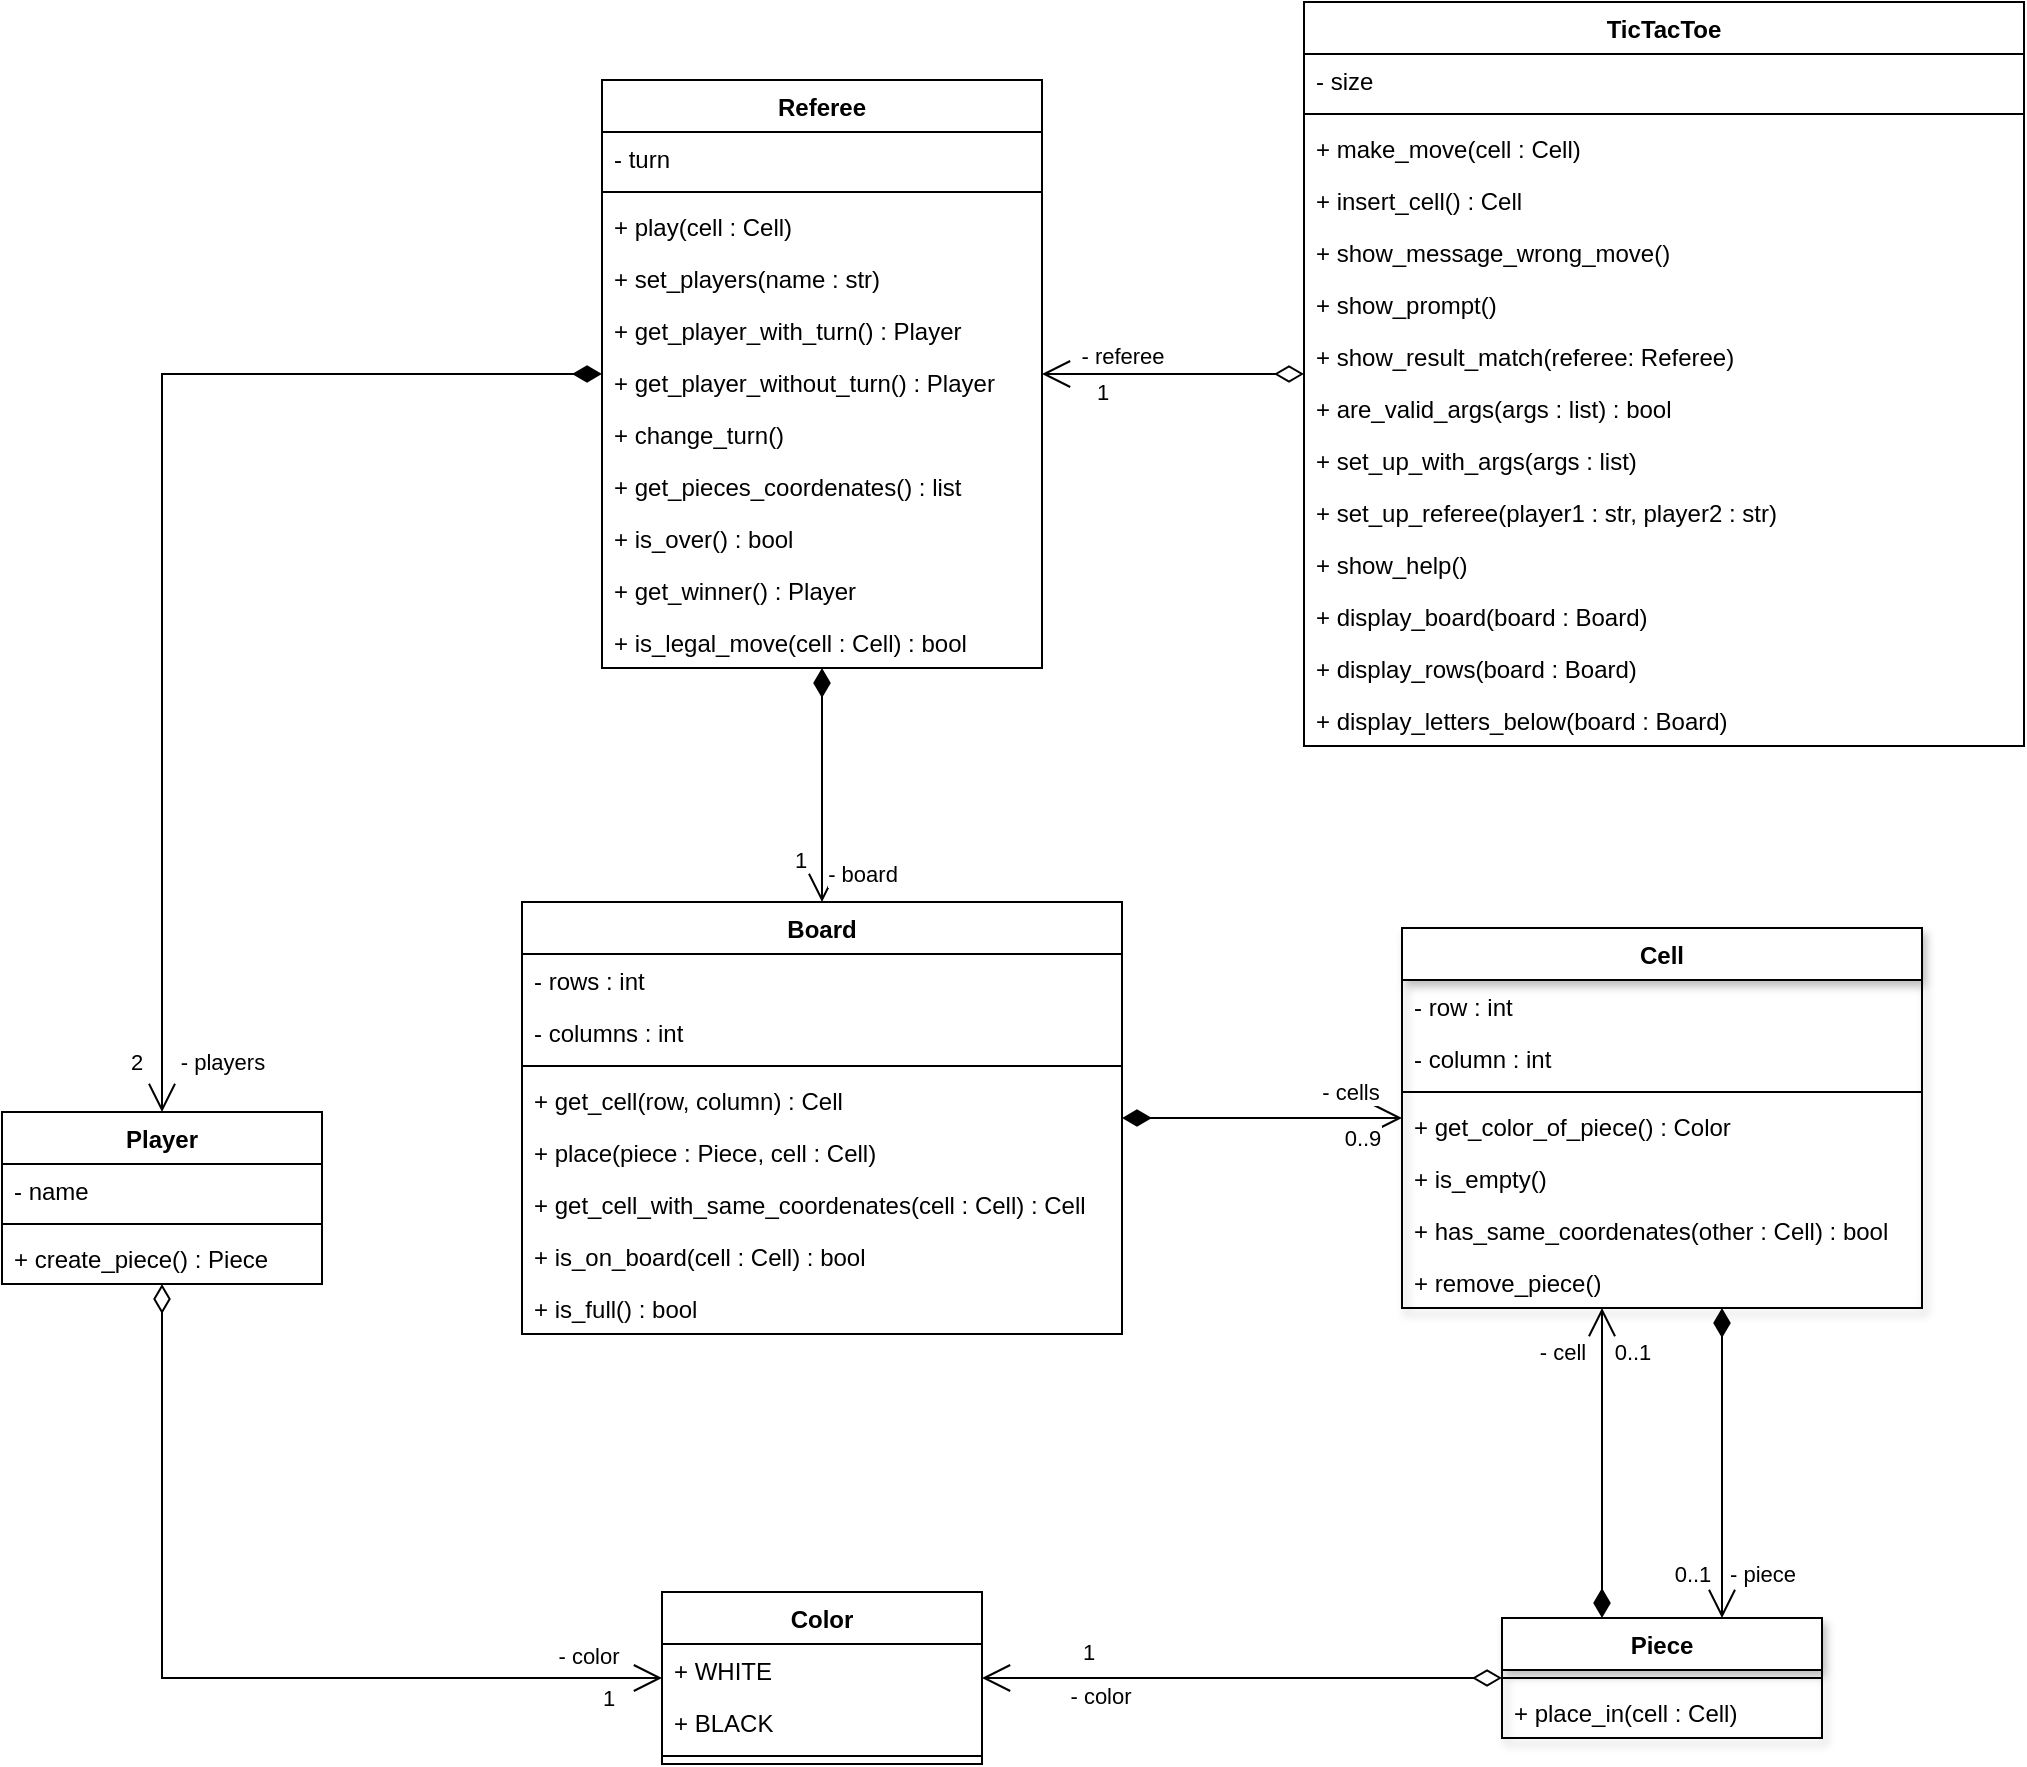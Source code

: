 <mxfile version="13.7.9" type="device"><diagram id="pJAA4H2J4rlsyNb7QPrc" name="Página-1"><mxGraphModel dx="1422" dy="1991" grid="1" gridSize="10" guides="1" tooltips="1" connect="1" arrows="1" fold="1" page="1" pageScale="1" pageWidth="827" pageHeight="1169" math="0" shadow="0"><root><mxCell id="0"/><mxCell id="1" parent="0"/><mxCell id="WEl3vjbmSwUc4cNoa8zA-40" style="edgeStyle=orthogonalEdgeStyle;rounded=0;orthogonalLoop=1;jettySize=auto;html=1;startArrow=diamondThin;startFill=1;startSize=12;endArrow=open;endFill=0;endSize=12;" parent="1" source="WEl3vjbmSwUc4cNoa8zA-1" target="WEl3vjbmSwUc4cNoa8zA-9" edge="1"><mxGeometry relative="1" as="geometry"/></mxCell><mxCell id="WEl3vjbmSwUc4cNoa8zA-43" value="1" style="edgeLabel;html=1;align=center;verticalAlign=middle;resizable=0;points=[];" parent="WEl3vjbmSwUc4cNoa8zA-40" vertex="1" connectable="0"><mxGeometry x="0.684" y="1" relative="1" as="geometry"><mxPoint x="-12" y="-3" as="offset"/></mxGeometry></mxCell><mxCell id="WEl3vjbmSwUc4cNoa8zA-47" value="- board" style="edgeLabel;html=1;align=center;verticalAlign=middle;resizable=0;points=[];" parent="WEl3vjbmSwUc4cNoa8zA-40" vertex="1" connectable="0"><mxGeometry x="0.308" relative="1" as="geometry"><mxPoint x="20" y="26" as="offset"/></mxGeometry></mxCell><mxCell id="WEl3vjbmSwUc4cNoa8zA-41" style="edgeStyle=orthogonalEdgeStyle;rounded=0;orthogonalLoop=1;jettySize=auto;html=1;startArrow=diamondThin;startFill=1;startSize=12;endArrow=open;endFill=0;endSize=12;" parent="1" source="WEl3vjbmSwUc4cNoa8zA-1" target="Gh3OABNrVYu6UPlQQTIa-42" edge="1"><mxGeometry relative="1" as="geometry"><mxPoint x="310" y="290" as="targetPoint"/></mxGeometry></mxCell><mxCell id="WEl3vjbmSwUc4cNoa8zA-42" value="2" style="edgeLabel;html=1;align=center;verticalAlign=middle;resizable=0;points=[];" parent="WEl3vjbmSwUc4cNoa8zA-41" vertex="1" connectable="0"><mxGeometry x="0.854" y="-1" relative="1" as="geometry"><mxPoint x="-12" y="18" as="offset"/></mxGeometry></mxCell><mxCell id="WEl3vjbmSwUc4cNoa8zA-48" value="- players" style="edgeLabel;html=1;align=center;verticalAlign=middle;resizable=0;points=[];" parent="WEl3vjbmSwUc4cNoa8zA-41" vertex="1" connectable="0"><mxGeometry x="0.775" y="-2" relative="1" as="geometry"><mxPoint x="31.97" y="41" as="offset"/></mxGeometry></mxCell><mxCell id="WEl3vjbmSwUc4cNoa8zA-39" style="edgeStyle=orthogonalEdgeStyle;rounded=0;orthogonalLoop=1;jettySize=auto;html=1;startSize=12;endArrow=open;endFill=0;endSize=12;startArrow=diamondThin;startFill=1;" parent="1" source="WEl3vjbmSwUc4cNoa8zA-9" target="Gh3OABNrVYu6UPlQQTIa-2" edge="1"><mxGeometry relative="1" as="geometry"><mxPoint x="830" y="210" as="targetPoint"/></mxGeometry></mxCell><mxCell id="WEl3vjbmSwUc4cNoa8zA-44" value="0..9" style="edgeLabel;html=1;align=center;verticalAlign=middle;resizable=0;points=[];" parent="WEl3vjbmSwUc4cNoa8zA-39" vertex="1" connectable="0"><mxGeometry x="0.762" y="-1" relative="1" as="geometry"><mxPoint x="-4" y="9" as="offset"/></mxGeometry></mxCell><mxCell id="WEl3vjbmSwUc4cNoa8zA-46" value="- cells" style="edgeLabel;html=1;align=center;verticalAlign=middle;resizable=0;points=[];" parent="WEl3vjbmSwUc4cNoa8zA-39" vertex="1" connectable="0"><mxGeometry x="0.273" y="-1" relative="1" as="geometry"><mxPoint x="25.0" y="-14" as="offset"/></mxGeometry></mxCell><mxCell id="Gh3OABNrVYu6UPlQQTIa-19" style="edgeStyle=orthogonalEdgeStyle;rounded=0;orthogonalLoop=1;jettySize=auto;html=1;startArrow=open;startFill=0;startSize=12;endArrow=diamondThin;endFill=1;endSize=12;" parent="1" source="Gh3OABNrVYu6UPlQQTIa-2" target="Gh3OABNrVYu6UPlQQTIa-14" edge="1"><mxGeometry relative="1" as="geometry"><Array as="points"><mxPoint x="1030" y="510"/><mxPoint x="1030" y="510"/></Array></mxGeometry></mxCell><mxCell id="Gh3OABNrVYu6UPlQQTIa-20" value="- cell" style="edgeLabel;html=1;align=center;verticalAlign=middle;resizable=0;points=[];" parent="Gh3OABNrVYu6UPlQQTIa-19" vertex="1" connectable="0"><mxGeometry x="0.48" y="-94" relative="1" as="geometry"><mxPoint x="74" y="-93" as="offset"/></mxGeometry></mxCell><mxCell id="Gh3OABNrVYu6UPlQQTIa-21" value="0..1" style="edgeLabel;html=1;align=center;verticalAlign=middle;resizable=0;points=[];" parent="Gh3OABNrVYu6UPlQQTIa-19" vertex="1" connectable="0"><mxGeometry x="0.48" y="62" relative="1" as="geometry"><mxPoint x="-47" y="-93" as="offset"/></mxGeometry></mxCell><mxCell id="Gh3OABNrVYu6UPlQQTIa-13" style="edgeStyle=orthogonalEdgeStyle;rounded=0;orthogonalLoop=1;jettySize=auto;html=1;startArrow=open;startFill=0;startSize=12;endArrow=diamondThin;endFill=1;endSize=12;" parent="1" source="Gh3OABNrVYu6UPlQQTIa-14" target="Gh3OABNrVYu6UPlQQTIa-2" edge="1"><mxGeometry relative="1" as="geometry"><mxPoint x="1000" y="520" as="sourcePoint"/><Array as="points"><mxPoint x="1090" y="450"/><mxPoint x="1090" y="450"/></Array></mxGeometry></mxCell><mxCell id="Gh3OABNrVYu6UPlQQTIa-22" value="- piece" style="edgeLabel;html=1;align=center;verticalAlign=middle;resizable=0;points=[];" parent="Gh3OABNrVYu6UPlQQTIa-13" vertex="1" connectable="0"><mxGeometry x="0.039" y="-54" relative="1" as="geometry"><mxPoint x="-34" y="58" as="offset"/></mxGeometry></mxCell><mxCell id="Gh3OABNrVYu6UPlQQTIa-23" value="0..1" style="edgeLabel;html=1;align=center;verticalAlign=middle;resizable=0;points=[];" parent="Gh3OABNrVYu6UPlQQTIa-13" vertex="1" connectable="0"><mxGeometry x="0.039" y="-20" relative="1" as="geometry"><mxPoint x="-35" y="58" as="offset"/></mxGeometry></mxCell><mxCell id="Gh3OABNrVYu6UPlQQTIa-34" style="edgeStyle=orthogonalEdgeStyle;rounded=0;orthogonalLoop=1;jettySize=auto;html=1;startArrow=diamondThin;startFill=0;startSize=12;endArrow=open;endFill=0;endSize=12;" parent="1" source="Gh3OABNrVYu6UPlQQTIa-14" target="Gh3OABNrVYu6UPlQQTIa-24" edge="1"><mxGeometry relative="1" as="geometry"/></mxCell><mxCell id="Gh3OABNrVYu6UPlQQTIa-35" value="- color" style="edgeLabel;html=1;align=center;verticalAlign=middle;resizable=0;points=[];" parent="Gh3OABNrVYu6UPlQQTIa-34" vertex="1" connectable="0"><mxGeometry x="0.38" y="2" relative="1" as="geometry"><mxPoint x="-22" y="7" as="offset"/></mxGeometry></mxCell><mxCell id="Gh3OABNrVYu6UPlQQTIa-36" value="1" style="edgeLabel;html=1;align=center;verticalAlign=middle;resizable=0;points=[];" parent="Gh3OABNrVYu6UPlQQTIa-34" vertex="1" connectable="0"><mxGeometry x="0.25" y="1" relative="1" as="geometry"><mxPoint x="-45" y="-14" as="offset"/></mxGeometry></mxCell><mxCell id="Gh3OABNrVYu6UPlQQTIa-37" style="edgeStyle=orthogonalEdgeStyle;rounded=0;orthogonalLoop=1;jettySize=auto;html=1;startArrow=diamondThin;startFill=0;startSize=12;endArrow=open;endFill=0;endSize=12;" parent="1" source="Gh3OABNrVYu6UPlQQTIa-42" target="Gh3OABNrVYu6UPlQQTIa-24" edge="1"><mxGeometry relative="1" as="geometry"><mxPoint x="310" y="350" as="sourcePoint"/><Array as="points"><mxPoint x="310" y="563"/></Array></mxGeometry></mxCell><mxCell id="Gh3OABNrVYu6UPlQQTIa-38" value="- color" style="edgeLabel;html=1;align=center;verticalAlign=middle;resizable=0;points=[];" parent="Gh3OABNrVYu6UPlQQTIa-37" vertex="1" connectable="0"><mxGeometry x="0.779" relative="1" as="geometry"><mxPoint x="12" y="-11" as="offset"/></mxGeometry></mxCell><mxCell id="Gh3OABNrVYu6UPlQQTIa-39" value="1" style="edgeLabel;html=1;align=center;verticalAlign=middle;resizable=0;points=[];" parent="Gh3OABNrVYu6UPlQQTIa-37" vertex="1" connectable="0"><mxGeometry x="0.77" y="3" relative="1" as="geometry"><mxPoint x="24" y="13" as="offset"/></mxGeometry></mxCell><mxCell id="Gh3OABNrVYu6UPlQQTIa-24" value="Color" style="swimlane;fontStyle=1;align=center;verticalAlign=top;childLayout=stackLayout;horizontal=1;startSize=26;horizontalStack=0;resizeParent=1;resizeParentMax=0;resizeLast=0;collapsible=1;marginBottom=0;" parent="1" vertex="1"><mxGeometry x="560" y="520" width="160" height="86" as="geometry"/></mxCell><mxCell id="Gh3OABNrVYu6UPlQQTIa-25" value="+ WHITE" style="text;strokeColor=none;fillColor=none;align=left;verticalAlign=top;spacingLeft=4;spacingRight=4;overflow=hidden;rotatable=0;points=[[0,0.5],[1,0.5]];portConstraint=eastwest;" parent="Gh3OABNrVYu6UPlQQTIa-24" vertex="1"><mxGeometry y="26" width="160" height="26" as="geometry"/></mxCell><mxCell id="Gh3OABNrVYu6UPlQQTIa-33" value="+ BLACK" style="text;strokeColor=none;fillColor=none;align=left;verticalAlign=top;spacingLeft=4;spacingRight=4;overflow=hidden;rotatable=0;points=[[0,0.5],[1,0.5]];portConstraint=eastwest;" parent="Gh3OABNrVYu6UPlQQTIa-24" vertex="1"><mxGeometry y="52" width="160" height="26" as="geometry"/></mxCell><mxCell id="Gh3OABNrVYu6UPlQQTIa-26" value="" style="line;strokeWidth=1;fillColor=none;align=left;verticalAlign=middle;spacingTop=-1;spacingLeft=3;spacingRight=3;rotatable=0;labelPosition=right;points=[];portConstraint=eastwest;" parent="Gh3OABNrVYu6UPlQQTIa-24" vertex="1"><mxGeometry y="78" width="160" height="8" as="geometry"/></mxCell><mxCell id="Gh3OABNrVYu6UPlQQTIa-42" value="Player" style="swimlane;fontStyle=1;align=center;verticalAlign=top;childLayout=stackLayout;horizontal=1;startSize=26;horizontalStack=0;resizeParent=1;resizeParentMax=0;resizeLast=0;collapsible=1;marginBottom=0;" parent="1" vertex="1"><mxGeometry x="230" y="280" width="160" height="86" as="geometry"/></mxCell><mxCell id="Gh3OABNrVYu6UPlQQTIa-43" value="- name" style="text;strokeColor=none;fillColor=none;align=left;verticalAlign=top;spacingLeft=4;spacingRight=4;overflow=hidden;rotatable=0;points=[[0,0.5],[1,0.5]];portConstraint=eastwest;" parent="Gh3OABNrVYu6UPlQQTIa-42" vertex="1"><mxGeometry y="26" width="160" height="26" as="geometry"/></mxCell><mxCell id="Gh3OABNrVYu6UPlQQTIa-45" value="" style="line;strokeWidth=1;fillColor=none;align=left;verticalAlign=middle;spacingTop=-1;spacingLeft=3;spacingRight=3;rotatable=0;labelPosition=right;points=[];portConstraint=eastwest;" parent="Gh3OABNrVYu6UPlQQTIa-42" vertex="1"><mxGeometry y="52" width="160" height="8" as="geometry"/></mxCell><mxCell id="Gh3OABNrVYu6UPlQQTIa-46" value="+ create_piece() : Piece" style="text;strokeColor=none;fillColor=none;align=left;verticalAlign=top;spacingLeft=4;spacingRight=4;overflow=hidden;rotatable=0;points=[[0,0.5],[1,0.5]];portConstraint=eastwest;" parent="Gh3OABNrVYu6UPlQQTIa-42" vertex="1"><mxGeometry y="60" width="160" height="26" as="geometry"/></mxCell><mxCell id="Gh3OABNrVYu6UPlQQTIa-2" value="Cell" style="swimlane;fontStyle=1;align=center;verticalAlign=top;childLayout=stackLayout;horizontal=1;startSize=26;horizontalStack=0;resizeParent=1;resizeParentMax=0;resizeLast=0;collapsible=1;marginBottom=0;shadow=1;" parent="1" vertex="1"><mxGeometry x="930" y="188" width="260" height="190" as="geometry"/></mxCell><mxCell id="Gh3OABNrVYu6UPlQQTIa-3" value="- row : int" style="text;strokeColor=none;fillColor=none;align=left;verticalAlign=top;spacingLeft=4;spacingRight=4;overflow=hidden;rotatable=0;points=[[0,0.5],[1,0.5]];portConstraint=eastwest;" parent="Gh3OABNrVYu6UPlQQTIa-2" vertex="1"><mxGeometry y="26" width="260" height="26" as="geometry"/></mxCell><mxCell id="Gh3OABNrVYu6UPlQQTIa-48" value="- column : int" style="text;strokeColor=none;fillColor=none;align=left;verticalAlign=top;spacingLeft=4;spacingRight=4;overflow=hidden;rotatable=0;points=[[0,0.5],[1,0.5]];portConstraint=eastwest;" parent="Gh3OABNrVYu6UPlQQTIa-2" vertex="1"><mxGeometry y="52" width="260" height="26" as="geometry"/></mxCell><mxCell id="Gh3OABNrVYu6UPlQQTIa-4" value="" style="line;strokeWidth=1;fillColor=none;align=left;verticalAlign=middle;spacingTop=-1;spacingLeft=3;spacingRight=3;rotatable=0;labelPosition=right;points=[];portConstraint=eastwest;" parent="Gh3OABNrVYu6UPlQQTIa-2" vertex="1"><mxGeometry y="78" width="260" height="8" as="geometry"/></mxCell><mxCell id="Gh3OABNrVYu6UPlQQTIa-5" value="+ get_color_of_piece() : Color" style="text;strokeColor=none;fillColor=none;align=left;verticalAlign=top;spacingLeft=4;spacingRight=4;overflow=hidden;rotatable=0;points=[[0,0.5],[1,0.5]];portConstraint=eastwest;" parent="Gh3OABNrVYu6UPlQQTIa-2" vertex="1"><mxGeometry y="86" width="260" height="26" as="geometry"/></mxCell><mxCell id="Gh3OABNrVYu6UPlQQTIa-47" value="+ is_empty()" style="text;strokeColor=none;fillColor=none;align=left;verticalAlign=top;spacingLeft=4;spacingRight=4;overflow=hidden;rotatable=0;points=[[0,0.5],[1,0.5]];portConstraint=eastwest;" parent="Gh3OABNrVYu6UPlQQTIa-2" vertex="1"><mxGeometry y="112" width="260" height="26" as="geometry"/></mxCell><mxCell id="Gh3OABNrVYu6UPlQQTIa-49" value="+ has_same_coordenates(other : Cell) : bool" style="text;strokeColor=none;fillColor=none;align=left;verticalAlign=top;spacingLeft=4;spacingRight=4;overflow=hidden;rotatable=0;points=[[0,0.5],[1,0.5]];portConstraint=eastwest;" parent="Gh3OABNrVYu6UPlQQTIa-2" vertex="1"><mxGeometry y="138" width="260" height="26" as="geometry"/></mxCell><mxCell id="Gh3OABNrVYu6UPlQQTIa-50" value="+ remove_piece()" style="text;strokeColor=none;fillColor=none;align=left;verticalAlign=top;spacingLeft=4;spacingRight=4;overflow=hidden;rotatable=0;points=[[0,0.5],[1,0.5]];portConstraint=eastwest;" parent="Gh3OABNrVYu6UPlQQTIa-2" vertex="1"><mxGeometry y="164" width="260" height="26" as="geometry"/></mxCell><mxCell id="Gh3OABNrVYu6UPlQQTIa-14" value="Piece" style="swimlane;fontStyle=1;align=center;verticalAlign=top;childLayout=stackLayout;horizontal=1;startSize=26;horizontalStack=0;resizeParent=1;resizeParentMax=0;resizeLast=0;collapsible=1;marginBottom=0;shadow=1;" parent="1" vertex="1"><mxGeometry x="980" y="533" width="160" height="60" as="geometry"/></mxCell><mxCell id="Gh3OABNrVYu6UPlQQTIa-16" value="" style="line;strokeWidth=1;fillColor=none;align=left;verticalAlign=middle;spacingTop=-1;spacingLeft=3;spacingRight=3;rotatable=0;labelPosition=right;points=[];portConstraint=eastwest;" parent="Gh3OABNrVYu6UPlQQTIa-14" vertex="1"><mxGeometry y="26" width="160" height="8" as="geometry"/></mxCell><mxCell id="Gh3OABNrVYu6UPlQQTIa-17" value="+ place_in(cell : Cell)" style="text;strokeColor=none;fillColor=none;align=left;verticalAlign=top;spacingLeft=4;spacingRight=4;overflow=hidden;rotatable=0;points=[[0,0.5],[1,0.5]];portConstraint=eastwest;" parent="Gh3OABNrVYu6UPlQQTIa-14" vertex="1"><mxGeometry y="34" width="160" height="26" as="geometry"/></mxCell><mxCell id="Gh3OABNrVYu6UPlQQTIa-83" style="edgeStyle=orthogonalEdgeStyle;rounded=0;orthogonalLoop=1;jettySize=auto;html=1;startArrow=diamondThin;startFill=0;startSize=12;endArrow=open;endFill=0;endSize=12;" parent="1" source="Gh3OABNrVYu6UPlQQTIa-60" target="WEl3vjbmSwUc4cNoa8zA-1" edge="1"><mxGeometry relative="1" as="geometry"/></mxCell><mxCell id="Gh3OABNrVYu6UPlQQTIa-84" value="- referee" style="edgeLabel;html=1;align=center;verticalAlign=middle;resizable=0;points=[];" parent="Gh3OABNrVYu6UPlQQTIa-83" vertex="1" connectable="0"><mxGeometry x="0.267" relative="1" as="geometry"><mxPoint x="-8" y="-9" as="offset"/></mxGeometry></mxCell><mxCell id="Gh3OABNrVYu6UPlQQTIa-85" value="1" style="edgeLabel;html=1;align=center;verticalAlign=middle;resizable=0;points=[];" parent="Gh3OABNrVYu6UPlQQTIa-83" vertex="1" connectable="0"><mxGeometry x="0.221" y="3" relative="1" as="geometry"><mxPoint x="-21" y="6" as="offset"/></mxGeometry></mxCell><mxCell id="Gh3OABNrVYu6UPlQQTIa-60" value="TicTacToe" style="swimlane;fontStyle=1;align=center;verticalAlign=top;childLayout=stackLayout;horizontal=1;startSize=26;horizontalStack=0;resizeParent=1;resizeParentMax=0;resizeLast=0;collapsible=1;marginBottom=0;" parent="1" vertex="1"><mxGeometry x="881" y="-275" width="360" height="372" as="geometry"/></mxCell><mxCell id="Gh3OABNrVYu6UPlQQTIa-81" value="- size" style="text;strokeColor=none;fillColor=none;align=left;verticalAlign=top;spacingLeft=4;spacingRight=4;overflow=hidden;rotatable=0;points=[[0,0.5],[1,0.5]];portConstraint=eastwest;" parent="Gh3OABNrVYu6UPlQQTIa-60" vertex="1"><mxGeometry y="26" width="360" height="26" as="geometry"/></mxCell><mxCell id="Gh3OABNrVYu6UPlQQTIa-61" value="" style="line;strokeWidth=1;fillColor=none;align=left;verticalAlign=middle;spacingTop=-1;spacingLeft=3;spacingRight=3;rotatable=0;labelPosition=right;points=[];portConstraint=eastwest;" parent="Gh3OABNrVYu6UPlQQTIa-60" vertex="1"><mxGeometry y="52" width="360" height="8" as="geometry"/></mxCell><mxCell id="Gh3OABNrVYu6UPlQQTIa-63" value="+ make_move(cell : Cell)" style="text;strokeColor=none;fillColor=none;align=left;verticalAlign=top;spacingLeft=4;spacingRight=4;overflow=hidden;rotatable=0;points=[[0,0.5],[1,0.5]];portConstraint=eastwest;" parent="Gh3OABNrVYu6UPlQQTIa-60" vertex="1"><mxGeometry y="60" width="360" height="26" as="geometry"/></mxCell><mxCell id="Gh3OABNrVYu6UPlQQTIa-70" value="+ insert_cell() : Cell" style="text;strokeColor=none;fillColor=none;align=left;verticalAlign=top;spacingLeft=4;spacingRight=4;overflow=hidden;rotatable=0;points=[[0,0.5],[1,0.5]];portConstraint=eastwest;" parent="Gh3OABNrVYu6UPlQQTIa-60" vertex="1"><mxGeometry y="86" width="360" height="26" as="geometry"/></mxCell><mxCell id="Gh3OABNrVYu6UPlQQTIa-71" value="+ show_message_wrong_move()" style="text;strokeColor=none;fillColor=none;align=left;verticalAlign=top;spacingLeft=4;spacingRight=4;overflow=hidden;rotatable=0;points=[[0,0.5],[1,0.5]];portConstraint=eastwest;" parent="Gh3OABNrVYu6UPlQQTIa-60" vertex="1"><mxGeometry y="112" width="360" height="26" as="geometry"/></mxCell><mxCell id="Gh3OABNrVYu6UPlQQTIa-72" value="+ show_prompt()" style="text;strokeColor=none;fillColor=none;align=left;verticalAlign=top;spacingLeft=4;spacingRight=4;overflow=hidden;rotatable=0;points=[[0,0.5],[1,0.5]];portConstraint=eastwest;" parent="Gh3OABNrVYu6UPlQQTIa-60" vertex="1"><mxGeometry y="138" width="360" height="26" as="geometry"/></mxCell><mxCell id="Gh3OABNrVYu6UPlQQTIa-73" value="+ show_result_match(referee: Referee)" style="text;strokeColor=none;fillColor=none;align=left;verticalAlign=top;spacingLeft=4;spacingRight=4;overflow=hidden;rotatable=0;points=[[0,0.5],[1,0.5]];portConstraint=eastwest;" parent="Gh3OABNrVYu6UPlQQTIa-60" vertex="1"><mxGeometry y="164" width="360" height="26" as="geometry"/></mxCell><mxCell id="Gh3OABNrVYu6UPlQQTIa-74" value="+ are_valid_args(args : list) : bool" style="text;strokeColor=none;fillColor=none;align=left;verticalAlign=top;spacingLeft=4;spacingRight=4;overflow=hidden;rotatable=0;points=[[0,0.5],[1,0.5]];portConstraint=eastwest;" parent="Gh3OABNrVYu6UPlQQTIa-60" vertex="1"><mxGeometry y="190" width="360" height="26" as="geometry"/></mxCell><mxCell id="Gh3OABNrVYu6UPlQQTIa-75" value="+ set_up_with_args(args : list)" style="text;strokeColor=none;fillColor=none;align=left;verticalAlign=top;spacingLeft=4;spacingRight=4;overflow=hidden;rotatable=0;points=[[0,0.5],[1,0.5]];portConstraint=eastwest;" parent="Gh3OABNrVYu6UPlQQTIa-60" vertex="1"><mxGeometry y="216" width="360" height="26" as="geometry"/></mxCell><mxCell id="Gh3OABNrVYu6UPlQQTIa-76" value="+ set_up_referee(player1 : str, player2 : str)" style="text;strokeColor=none;fillColor=none;align=left;verticalAlign=top;spacingLeft=4;spacingRight=4;overflow=hidden;rotatable=0;points=[[0,0.5],[1,0.5]];portConstraint=eastwest;" parent="Gh3OABNrVYu6UPlQQTIa-60" vertex="1"><mxGeometry y="242" width="360" height="26" as="geometry"/></mxCell><mxCell id="Gh3OABNrVYu6UPlQQTIa-77" value="+ show_help()" style="text;strokeColor=none;fillColor=none;align=left;verticalAlign=top;spacingLeft=4;spacingRight=4;overflow=hidden;rotatable=0;points=[[0,0.5],[1,0.5]];portConstraint=eastwest;" parent="Gh3OABNrVYu6UPlQQTIa-60" vertex="1"><mxGeometry y="268" width="360" height="26" as="geometry"/></mxCell><mxCell id="Gh3OABNrVYu6UPlQQTIa-78" value="+ display_board(board : Board)" style="text;strokeColor=none;fillColor=none;align=left;verticalAlign=top;spacingLeft=4;spacingRight=4;overflow=hidden;rotatable=0;points=[[0,0.5],[1,0.5]];portConstraint=eastwest;" parent="Gh3OABNrVYu6UPlQQTIa-60" vertex="1"><mxGeometry y="294" width="360" height="26" as="geometry"/></mxCell><mxCell id="Gh3OABNrVYu6UPlQQTIa-79" value="+ display_rows(board : Board)" style="text;strokeColor=none;fillColor=none;align=left;verticalAlign=top;spacingLeft=4;spacingRight=4;overflow=hidden;rotatable=0;points=[[0,0.5],[1,0.5]];portConstraint=eastwest;" parent="Gh3OABNrVYu6UPlQQTIa-60" vertex="1"><mxGeometry y="320" width="360" height="26" as="geometry"/></mxCell><mxCell id="Gh3OABNrVYu6UPlQQTIa-80" value="+ display_letters_below(board : Board)" style="text;strokeColor=none;fillColor=none;align=left;verticalAlign=top;spacingLeft=4;spacingRight=4;overflow=hidden;rotatable=0;points=[[0,0.5],[1,0.5]];portConstraint=eastwest;" parent="Gh3OABNrVYu6UPlQQTIa-60" vertex="1"><mxGeometry y="346" width="360" height="26" as="geometry"/></mxCell><mxCell id="WEl3vjbmSwUc4cNoa8zA-9" value="Board" style="swimlane;fontStyle=1;align=center;verticalAlign=top;childLayout=stackLayout;horizontal=1;startSize=26;horizontalStack=0;resizeParent=1;resizeParentMax=0;resizeLast=0;collapsible=1;marginBottom=0;" parent="1" vertex="1"><mxGeometry x="490" y="175" width="300" height="216" as="geometry"/></mxCell><mxCell id="WEl3vjbmSwUc4cNoa8zA-10" value="- rows : int" style="text;strokeColor=none;fillColor=none;align=left;verticalAlign=top;spacingLeft=4;spacingRight=4;overflow=hidden;rotatable=0;points=[[0,0.5],[1,0.5]];portConstraint=eastwest;" parent="WEl3vjbmSwUc4cNoa8zA-9" vertex="1"><mxGeometry y="26" width="300" height="26" as="geometry"/></mxCell><mxCell id="Gh3OABNrVYu6UPlQQTIa-51" value="- columns : int" style="text;strokeColor=none;fillColor=none;align=left;verticalAlign=top;spacingLeft=4;spacingRight=4;overflow=hidden;rotatable=0;points=[[0,0.5],[1,0.5]];portConstraint=eastwest;" parent="WEl3vjbmSwUc4cNoa8zA-9" vertex="1"><mxGeometry y="52" width="300" height="26" as="geometry"/></mxCell><mxCell id="WEl3vjbmSwUc4cNoa8zA-11" value="" style="line;strokeWidth=1;fillColor=none;align=left;verticalAlign=middle;spacingTop=-1;spacingLeft=3;spacingRight=3;rotatable=0;labelPosition=right;points=[];portConstraint=eastwest;" parent="WEl3vjbmSwUc4cNoa8zA-9" vertex="1"><mxGeometry y="78" width="300" height="8" as="geometry"/></mxCell><mxCell id="5hEEl2J-aamBGG8OhEXT-2" value="+ get_cell(row, column) : Cell" style="text;strokeColor=none;fillColor=none;align=left;verticalAlign=top;spacingLeft=4;spacingRight=4;overflow=hidden;rotatable=0;points=[[0,0.5],[1,0.5]];portConstraint=eastwest;" vertex="1" parent="WEl3vjbmSwUc4cNoa8zA-9"><mxGeometry y="86" width="300" height="26" as="geometry"/></mxCell><mxCell id="WEl3vjbmSwUc4cNoa8zA-12" value="+ place(piece : Piece, cell : Cell)" style="text;strokeColor=none;fillColor=none;align=left;verticalAlign=top;spacingLeft=4;spacingRight=4;overflow=hidden;rotatable=0;points=[[0,0.5],[1,0.5]];portConstraint=eastwest;" parent="WEl3vjbmSwUc4cNoa8zA-9" vertex="1"><mxGeometry y="112" width="300" height="26" as="geometry"/></mxCell><mxCell id="Gh3OABNrVYu6UPlQQTIa-52" value="+ get_cell_with_same_coordenates(cell : Cell) : Cell" style="text;strokeColor=none;fillColor=none;align=left;verticalAlign=top;spacingLeft=4;spacingRight=4;overflow=hidden;rotatable=0;points=[[0,0.5],[1,0.5]];portConstraint=eastwest;" parent="WEl3vjbmSwUc4cNoa8zA-9" vertex="1"><mxGeometry y="138" width="300" height="26" as="geometry"/></mxCell><mxCell id="Gh3OABNrVYu6UPlQQTIa-53" value="+ is_on_board(cell : Cell) : bool" style="text;strokeColor=none;fillColor=none;align=left;verticalAlign=top;spacingLeft=4;spacingRight=4;overflow=hidden;rotatable=0;points=[[0,0.5],[1,0.5]];portConstraint=eastwest;" parent="WEl3vjbmSwUc4cNoa8zA-9" vertex="1"><mxGeometry y="164" width="300" height="26" as="geometry"/></mxCell><mxCell id="Gh3OABNrVYu6UPlQQTIa-54" value="+ is_full() : bool" style="text;strokeColor=none;fillColor=none;align=left;verticalAlign=top;spacingLeft=4;spacingRight=4;overflow=hidden;rotatable=0;points=[[0,0.5],[1,0.5]];portConstraint=eastwest;" parent="WEl3vjbmSwUc4cNoa8zA-9" vertex="1"><mxGeometry y="190" width="300" height="26" as="geometry"/></mxCell><mxCell id="WEl3vjbmSwUc4cNoa8zA-1" value="Referee" style="swimlane;fontStyle=1;align=center;verticalAlign=top;childLayout=stackLayout;horizontal=1;startSize=26;horizontalStack=0;resizeParent=1;resizeParentMax=0;resizeLast=0;collapsible=1;marginBottom=0;" parent="1" vertex="1"><mxGeometry x="530" y="-236" width="220" height="294" as="geometry"/></mxCell><mxCell id="Ye6SLbB81qxNKy2MGr2A-1" value="- turn" style="text;strokeColor=none;fillColor=none;align=left;verticalAlign=top;spacingLeft=4;spacingRight=4;overflow=hidden;rotatable=0;points=[[0,0.5],[1,0.5]];portConstraint=eastwest;" parent="WEl3vjbmSwUc4cNoa8zA-1" vertex="1"><mxGeometry y="26" width="220" height="26" as="geometry"/></mxCell><mxCell id="WEl3vjbmSwUc4cNoa8zA-3" value="" style="line;strokeWidth=1;fillColor=none;align=left;verticalAlign=middle;spacingTop=-1;spacingLeft=3;spacingRight=3;rotatable=0;labelPosition=right;points=[];portConstraint=eastwest;" parent="WEl3vjbmSwUc4cNoa8zA-1" vertex="1"><mxGeometry y="52" width="220" height="8" as="geometry"/></mxCell><mxCell id="WEl3vjbmSwUc4cNoa8zA-4" value="+ play(cell : Cell)" style="text;strokeColor=none;fillColor=none;align=left;verticalAlign=top;spacingLeft=4;spacingRight=4;overflow=hidden;rotatable=0;points=[[0,0.5],[1,0.5]];portConstraint=eastwest;" parent="WEl3vjbmSwUc4cNoa8zA-1" vertex="1"><mxGeometry y="60" width="220" height="26" as="geometry"/></mxCell><mxCell id="Gh3OABNrVYu6UPlQQTIa-1" value="+ set_players(name : str)" style="text;strokeColor=none;fillColor=none;align=left;verticalAlign=top;spacingLeft=4;spacingRight=4;overflow=hidden;rotatable=0;points=[[0,0.5],[1,0.5]];portConstraint=eastwest;" parent="WEl3vjbmSwUc4cNoa8zA-1" vertex="1"><mxGeometry y="86" width="220" height="26" as="geometry"/></mxCell><mxCell id="Gh3OABNrVYu6UPlQQTIa-55" value="+ get_player_with_turn() : Player" style="text;strokeColor=none;fillColor=none;align=left;verticalAlign=top;spacingLeft=4;spacingRight=4;overflow=hidden;rotatable=0;points=[[0,0.5],[1,0.5]];portConstraint=eastwest;" parent="WEl3vjbmSwUc4cNoa8zA-1" vertex="1"><mxGeometry y="112" width="220" height="26" as="geometry"/></mxCell><mxCell id="Gh3OABNrVYu6UPlQQTIa-56" value="+ get_player_without_turn() : Player" style="text;strokeColor=none;fillColor=none;align=left;verticalAlign=top;spacingLeft=4;spacingRight=4;overflow=hidden;rotatable=0;points=[[0,0.5],[1,0.5]];portConstraint=eastwest;" parent="WEl3vjbmSwUc4cNoa8zA-1" vertex="1"><mxGeometry y="138" width="220" height="26" as="geometry"/></mxCell><mxCell id="Gh3OABNrVYu6UPlQQTIa-57" value="+ change_turn()" style="text;strokeColor=none;fillColor=none;align=left;verticalAlign=top;spacingLeft=4;spacingRight=4;overflow=hidden;rotatable=0;points=[[0,0.5],[1,0.5]];portConstraint=eastwest;" parent="WEl3vjbmSwUc4cNoa8zA-1" vertex="1"><mxGeometry y="164" width="220" height="26" as="geometry"/></mxCell><mxCell id="5hEEl2J-aamBGG8OhEXT-3" value="+ get_pieces_coordenates() : list" style="text;strokeColor=none;fillColor=none;align=left;verticalAlign=top;spacingLeft=4;spacingRight=4;overflow=hidden;rotatable=0;points=[[0,0.5],[1,0.5]];portConstraint=eastwest;" vertex="1" parent="WEl3vjbmSwUc4cNoa8zA-1"><mxGeometry y="190" width="220" height="26" as="geometry"/></mxCell><mxCell id="Gh3OABNrVYu6UPlQQTIa-58" value="+ is_over() : bool" style="text;strokeColor=none;fillColor=none;align=left;verticalAlign=top;spacingLeft=4;spacingRight=4;overflow=hidden;rotatable=0;points=[[0,0.5],[1,0.5]];portConstraint=eastwest;" parent="WEl3vjbmSwUc4cNoa8zA-1" vertex="1"><mxGeometry y="216" width="220" height="26" as="geometry"/></mxCell><mxCell id="Gh3OABNrVYu6UPlQQTIa-59" value="+ get_winner() : Player" style="text;strokeColor=none;fillColor=none;align=left;verticalAlign=top;spacingLeft=4;spacingRight=4;overflow=hidden;rotatable=0;points=[[0,0.5],[1,0.5]];portConstraint=eastwest;" parent="WEl3vjbmSwUc4cNoa8zA-1" vertex="1"><mxGeometry y="242" width="220" height="26" as="geometry"/></mxCell><mxCell id="Gh3OABNrVYu6UPlQQTIa-69" value="+ is_legal_move(cell : Cell) : bool" style="text;strokeColor=none;fillColor=none;align=left;verticalAlign=top;spacingLeft=4;spacingRight=4;overflow=hidden;rotatable=0;points=[[0,0.5],[1,0.5]];portConstraint=eastwest;" parent="WEl3vjbmSwUc4cNoa8zA-1" vertex="1"><mxGeometry y="268" width="220" height="26" as="geometry"/></mxCell></root></mxGraphModel></diagram></mxfile>